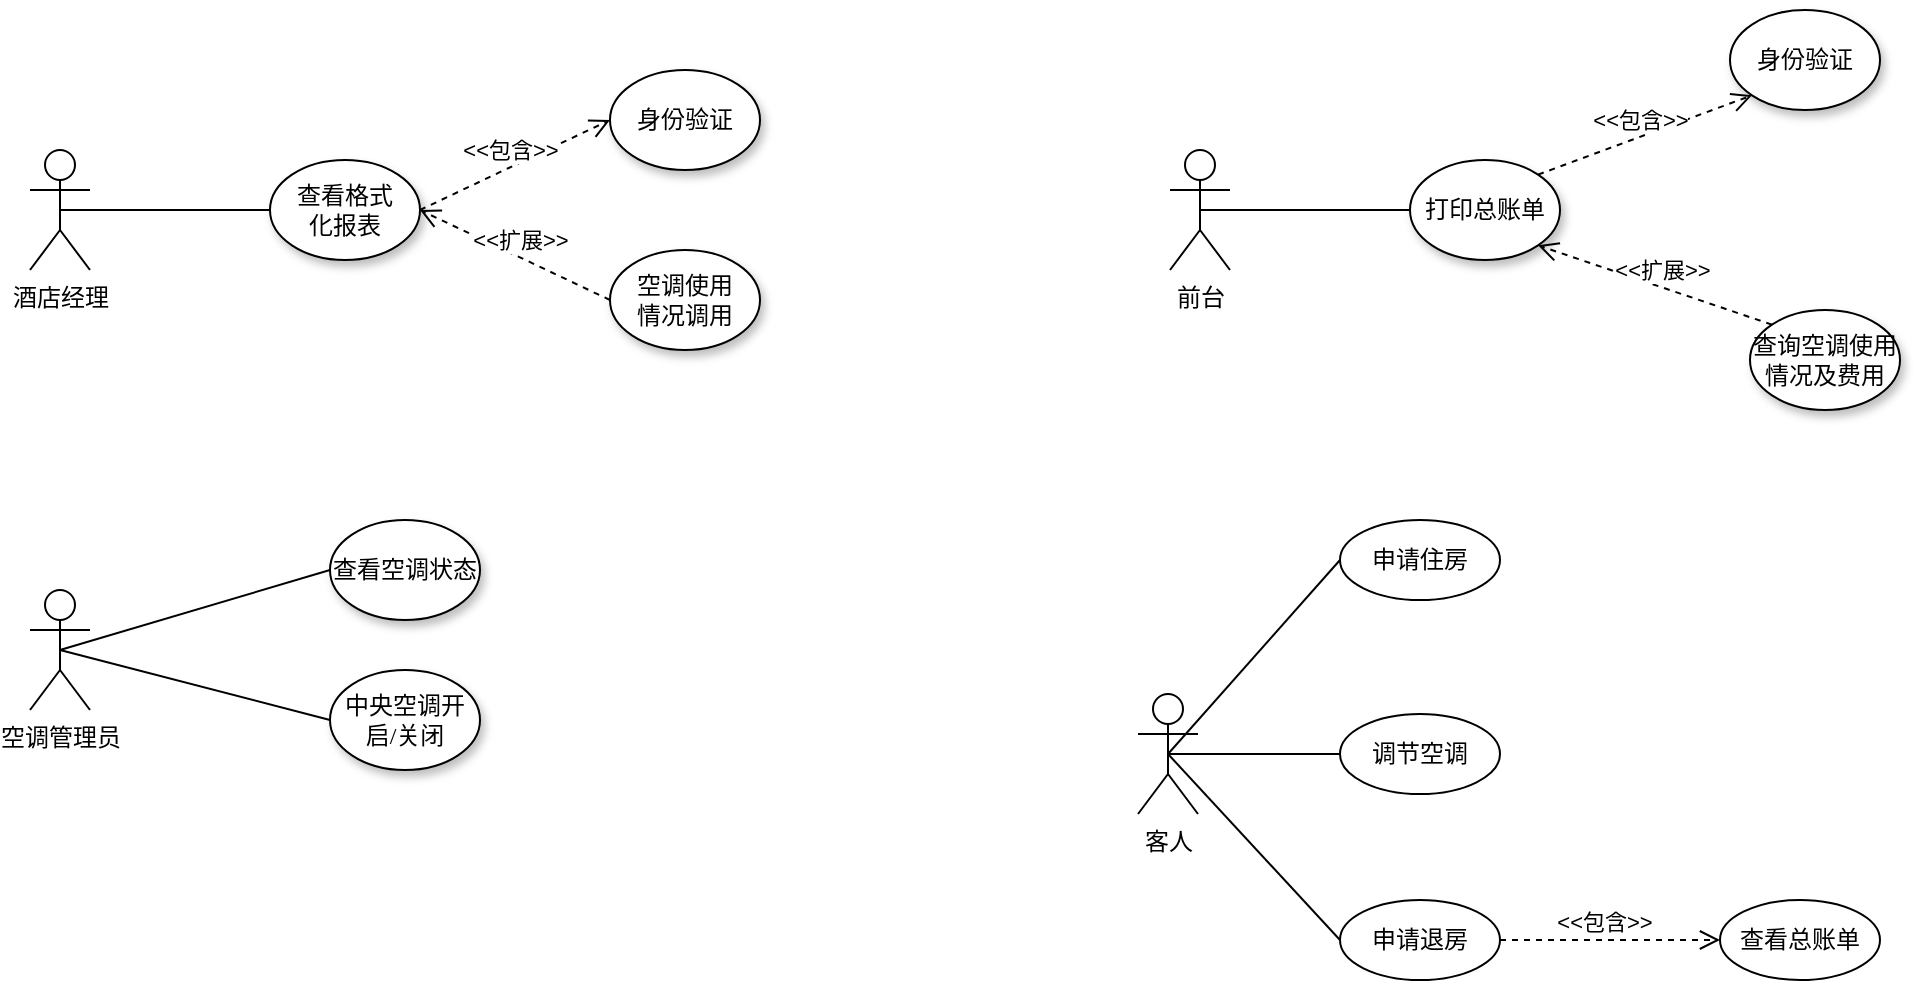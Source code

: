 <mxfile version="12.9.3" type="device"><diagram name="Page-1" id="42789a77-a242-8287-6e28-9cd8cfd52e62"><mxGraphModel dx="1038" dy="607" grid="1" gridSize="10" guides="1" tooltips="1" connect="1" arrows="1" fold="1" page="1" pageScale="1" pageWidth="1100" pageHeight="850" background="#ffffff" math="0" shadow="0"><root><mxCell id="0"/><mxCell id="1" parent="0"/><mxCell id="1ea317790d2ca983-2" value="查看空调状态" style="ellipse;whiteSpace=wrap;html=1;rounded=0;shadow=1;comic=0;labelBackgroundColor=none;strokeWidth=1;fontFamily=Verdana;fontSize=12;align=center;" parent="1" vertex="1"><mxGeometry x="360" y="300" width="75" height="50" as="geometry"/></mxCell><mxCell id="VNRAHlPwH0N2SBACQ_Qr-4" value="空调管理员" style="shape=umlActor;verticalLabelPosition=bottom;labelBackgroundColor=#ffffff;verticalAlign=top;html=1;" parent="1" vertex="1"><mxGeometry x="210" y="335" width="30" height="60" as="geometry"/></mxCell><mxCell id="VNRAHlPwH0N2SBACQ_Qr-8" value="" style="endArrow=none;html=1;exitX=0.5;exitY=0.5;exitDx=0;exitDy=0;exitPerimeter=0;entryX=0;entryY=0.5;entryDx=0;entryDy=0;" parent="1" source="VNRAHlPwH0N2SBACQ_Qr-4" target="1ea317790d2ca983-2" edge="1"><mxGeometry width="50" height="50" relative="1" as="geometry"><mxPoint x="460" y="375" as="sourcePoint"/><mxPoint x="340" y="355" as="targetPoint"/></mxGeometry></mxCell><mxCell id="AtJkNTNRsVqBrhfBYBjr-1" value="中央空调开启/关闭" style="ellipse;whiteSpace=wrap;html=1;rounded=0;shadow=1;comic=0;labelBackgroundColor=none;strokeWidth=1;fontFamily=Verdana;fontSize=12;align=center;" parent="1" vertex="1"><mxGeometry x="360" y="375" width="75" height="50" as="geometry"/></mxCell><mxCell id="AtJkNTNRsVqBrhfBYBjr-7" value="" style="endArrow=none;html=1;exitX=0.5;exitY=0.5;exitDx=0;exitDy=0;exitPerimeter=0;entryX=0;entryY=0.5;entryDx=0;entryDy=0;" parent="1" source="VNRAHlPwH0N2SBACQ_Qr-4" target="AtJkNTNRsVqBrhfBYBjr-1" edge="1"><mxGeometry width="50" height="50" relative="1" as="geometry"><mxPoint x="340" y="435" as="sourcePoint"/><mxPoint x="390" y="385" as="targetPoint"/></mxGeometry></mxCell><mxCell id="P5dMRanqEqsSkxltJZes-1" value="&lt;span&gt;打印总账单&lt;br&gt;&lt;/span&gt;" style="ellipse;whiteSpace=wrap;html=1;rounded=0;shadow=1;comic=0;labelBackgroundColor=none;strokeWidth=1;fontFamily=Verdana;fontSize=12;align=center;" vertex="1" parent="1"><mxGeometry x="900" y="120" width="75" height="50" as="geometry"/></mxCell><mxCell id="P5dMRanqEqsSkxltJZes-2" value="&lt;span&gt;查询空调使用情况及费用&lt;br&gt;&lt;/span&gt;" style="ellipse;whiteSpace=wrap;html=1;rounded=0;shadow=1;comic=0;labelBackgroundColor=none;strokeWidth=1;fontFamily=Verdana;fontSize=12;align=center;" vertex="1" parent="1"><mxGeometry x="1070" y="195" width="75" height="50" as="geometry"/></mxCell><mxCell id="P5dMRanqEqsSkxltJZes-3" value="身份验证" style="ellipse;whiteSpace=wrap;html=1;rounded=0;shadow=1;comic=0;labelBackgroundColor=none;strokeWidth=1;fontFamily=Verdana;fontSize=12;align=center;" vertex="1" parent="1"><mxGeometry x="1060" y="45" width="75" height="50" as="geometry"/></mxCell><mxCell id="P5dMRanqEqsSkxltJZes-4" value="前台" style="shape=umlActor;verticalLabelPosition=bottom;labelBackgroundColor=#ffffff;verticalAlign=top;html=1;" vertex="1" parent="1"><mxGeometry x="780" y="115" width="30" height="60" as="geometry"/></mxCell><mxCell id="P5dMRanqEqsSkxltJZes-5" value="" style="endArrow=none;html=1;exitX=0.5;exitY=0.5;exitDx=0;exitDy=0;exitPerimeter=0;entryX=0;entryY=0.5;entryDx=0;entryDy=0;" edge="1" parent="1" source="P5dMRanqEqsSkxltJZes-4" target="P5dMRanqEqsSkxltJZes-1"><mxGeometry width="50" height="50" relative="1" as="geometry"><mxPoint x="1000" y="195" as="sourcePoint"/><mxPoint x="880" y="175" as="targetPoint"/></mxGeometry></mxCell><mxCell id="P5dMRanqEqsSkxltJZes-6" value="&amp;lt;&amp;lt;包含&amp;gt;&amp;gt;" style="html=1;verticalAlign=bottom;endArrow=open;dashed=1;endSize=8;exitX=1;exitY=0;exitDx=0;exitDy=0;entryX=0;entryY=1;entryDx=0;entryDy=0;" edge="1" parent="1" source="P5dMRanqEqsSkxltJZes-1" target="P5dMRanqEqsSkxltJZes-3"><mxGeometry x="-0.053" relative="1" as="geometry"><mxPoint x="995" y="165" as="sourcePoint"/><mxPoint x="1090" y="165" as="targetPoint"/><mxPoint as="offset"/></mxGeometry></mxCell><mxCell id="P5dMRanqEqsSkxltJZes-7" value="&amp;lt;&amp;lt;扩展&amp;gt;&amp;gt;" style="html=1;verticalAlign=bottom;endArrow=open;dashed=1;endSize=8;exitX=0;exitY=0;exitDx=0;exitDy=0;entryX=1;entryY=1;entryDx=0;entryDy=0;" edge="1" parent="1" source="P5dMRanqEqsSkxltJZes-2" target="P5dMRanqEqsSkxltJZes-1"><mxGeometry x="-0.053" relative="1" as="geometry"><mxPoint x="1070" y="190" as="sourcePoint"/><mxPoint x="1020" y="145" as="targetPoint"/><mxPoint as="offset"/></mxGeometry></mxCell><mxCell id="P5dMRanqEqsSkxltJZes-8" value="客人" style="shape=umlActor;verticalLabelPosition=bottom;labelBackgroundColor=#ffffff;verticalAlign=top;html=1;" vertex="1" parent="1"><mxGeometry x="764" y="387" width="30" height="60" as="geometry"/></mxCell><mxCell id="P5dMRanqEqsSkxltJZes-9" value="申请住房" style="ellipse;whiteSpace=wrap;html=1;" vertex="1" parent="1"><mxGeometry x="865" y="300" width="80" height="40" as="geometry"/></mxCell><mxCell id="P5dMRanqEqsSkxltJZes-10" value="申请退房" style="ellipse;whiteSpace=wrap;html=1;" vertex="1" parent="1"><mxGeometry x="865" y="490" width="80" height="40" as="geometry"/></mxCell><mxCell id="P5dMRanqEqsSkxltJZes-11" value="调节空调" style="ellipse;whiteSpace=wrap;html=1;" vertex="1" parent="1"><mxGeometry x="865" y="397" width="80" height="40" as="geometry"/></mxCell><mxCell id="P5dMRanqEqsSkxltJZes-12" value="查看总账单" style="ellipse;whiteSpace=wrap;html=1;" vertex="1" parent="1"><mxGeometry x="1055" y="490" width="80" height="40" as="geometry"/></mxCell><mxCell id="P5dMRanqEqsSkxltJZes-13" value="" style="endArrow=none;html=1;exitX=0.5;exitY=0.5;exitDx=0;exitDy=0;exitPerimeter=0;entryX=0;entryY=0.5;entryDx=0;entryDy=0;" edge="1" parent="1" source="P5dMRanqEqsSkxltJZes-8" target="P5dMRanqEqsSkxltJZes-9"><mxGeometry width="50" height="50" relative="1" as="geometry"><mxPoint x="915" y="460" as="sourcePoint"/><mxPoint x="835" y="417" as="targetPoint"/></mxGeometry></mxCell><mxCell id="P5dMRanqEqsSkxltJZes-14" value="&amp;lt;&amp;lt;包含&amp;gt;&amp;gt;" style="html=1;verticalAlign=bottom;endArrow=open;dashed=1;endSize=8;exitX=1;exitY=0.5;exitDx=0;exitDy=0;" edge="1" parent="1" source="P5dMRanqEqsSkxltJZes-10"><mxGeometry x="-0.059" relative="1" as="geometry"><mxPoint x="1005" y="540" as="sourcePoint"/><mxPoint x="1055" y="510" as="targetPoint"/><Array as="points"/><mxPoint as="offset"/></mxGeometry></mxCell><mxCell id="P5dMRanqEqsSkxltJZes-15" value="" style="endArrow=none;html=1;exitX=0.5;exitY=0.5;exitDx=0;exitDy=0;exitPerimeter=0;entryX=0;entryY=0.5;entryDx=0;entryDy=0;" edge="1" parent="1" source="P5dMRanqEqsSkxltJZes-8" target="P5dMRanqEqsSkxltJZes-11"><mxGeometry width="50" height="50" relative="1" as="geometry"><mxPoint x="995" y="520" as="sourcePoint"/><mxPoint x="1045" y="470" as="targetPoint"/></mxGeometry></mxCell><mxCell id="P5dMRanqEqsSkxltJZes-16" value="" style="endArrow=none;html=1;exitX=0.5;exitY=0.5;exitDx=0;exitDy=0;exitPerimeter=0;entryX=0;entryY=0.5;entryDx=0;entryDy=0;" edge="1" parent="1" source="P5dMRanqEqsSkxltJZes-8" target="P5dMRanqEqsSkxltJZes-10"><mxGeometry width="50" height="50" relative="1" as="geometry"><mxPoint x="995" y="520" as="sourcePoint"/><mxPoint x="1045" y="470" as="targetPoint"/></mxGeometry></mxCell><mxCell id="P5dMRanqEqsSkxltJZes-17" value="&lt;span&gt;查看格式&lt;br&gt;化报表&lt;/span&gt;" style="ellipse;whiteSpace=wrap;html=1;rounded=0;shadow=1;comic=0;labelBackgroundColor=none;strokeWidth=1;fontFamily=Verdana;fontSize=12;align=center;" vertex="1" parent="1"><mxGeometry x="330" y="120" width="75" height="50" as="geometry"/></mxCell><mxCell id="P5dMRanqEqsSkxltJZes-18" value="&lt;span&gt;空调使用&lt;br&gt;情况调用&lt;/span&gt;" style="ellipse;whiteSpace=wrap;html=1;rounded=0;shadow=1;comic=0;labelBackgroundColor=none;strokeWidth=1;fontFamily=Verdana;fontSize=12;align=center;" vertex="1" parent="1"><mxGeometry x="500" y="165" width="75" height="50" as="geometry"/></mxCell><mxCell id="P5dMRanqEqsSkxltJZes-19" value="身份验证" style="ellipse;whiteSpace=wrap;html=1;rounded=0;shadow=1;comic=0;labelBackgroundColor=none;strokeWidth=1;fontFamily=Verdana;fontSize=12;align=center;" vertex="1" parent="1"><mxGeometry x="500" y="75" width="75" height="50" as="geometry"/></mxCell><mxCell id="P5dMRanqEqsSkxltJZes-20" value="酒店经理" style="shape=umlActor;verticalLabelPosition=bottom;labelBackgroundColor=#ffffff;verticalAlign=top;html=1;" vertex="1" parent="1"><mxGeometry x="210" y="115" width="30" height="60" as="geometry"/></mxCell><mxCell id="P5dMRanqEqsSkxltJZes-21" value="" style="endArrow=none;html=1;exitX=0.5;exitY=0.5;exitDx=0;exitDy=0;exitPerimeter=0;entryX=0;entryY=0.5;entryDx=0;entryDy=0;" edge="1" parent="1" source="P5dMRanqEqsSkxltJZes-20" target="P5dMRanqEqsSkxltJZes-17"><mxGeometry width="50" height="50" relative="1" as="geometry"><mxPoint x="430" y="195" as="sourcePoint"/><mxPoint x="310" y="175" as="targetPoint"/></mxGeometry></mxCell><mxCell id="P5dMRanqEqsSkxltJZes-22" value="&amp;lt;&amp;lt;扩展&amp;gt;&amp;gt;" style="html=1;verticalAlign=bottom;endArrow=open;dashed=1;endSize=8;exitX=0;exitY=0.5;exitDx=0;exitDy=0;entryX=1;entryY=0.5;entryDx=0;entryDy=0;" edge="1" parent="1" source="P5dMRanqEqsSkxltJZes-18" target="P5dMRanqEqsSkxltJZes-17"><mxGeometry x="-0.053" relative="1" as="geometry"><mxPoint x="510" y="110" as="sourcePoint"/><mxPoint x="410" y="190" as="targetPoint"/><mxPoint as="offset"/></mxGeometry></mxCell><mxCell id="P5dMRanqEqsSkxltJZes-23" value="&amp;lt;&amp;lt;包含&amp;gt;&amp;gt;" style="html=1;verticalAlign=bottom;endArrow=open;dashed=1;endSize=8;entryX=0;entryY=0.5;entryDx=0;entryDy=0;exitX=1;exitY=0.5;exitDx=0;exitDy=0;" edge="1" parent="1" source="P5dMRanqEqsSkxltJZes-17" target="P5dMRanqEqsSkxltJZes-19"><mxGeometry x="-0.053" relative="1" as="geometry"><mxPoint x="415" y="95" as="sourcePoint"/><mxPoint x="490" y="235" as="targetPoint"/><mxPoint as="offset"/></mxGeometry></mxCell></root></mxGraphModel></diagram></mxfile>